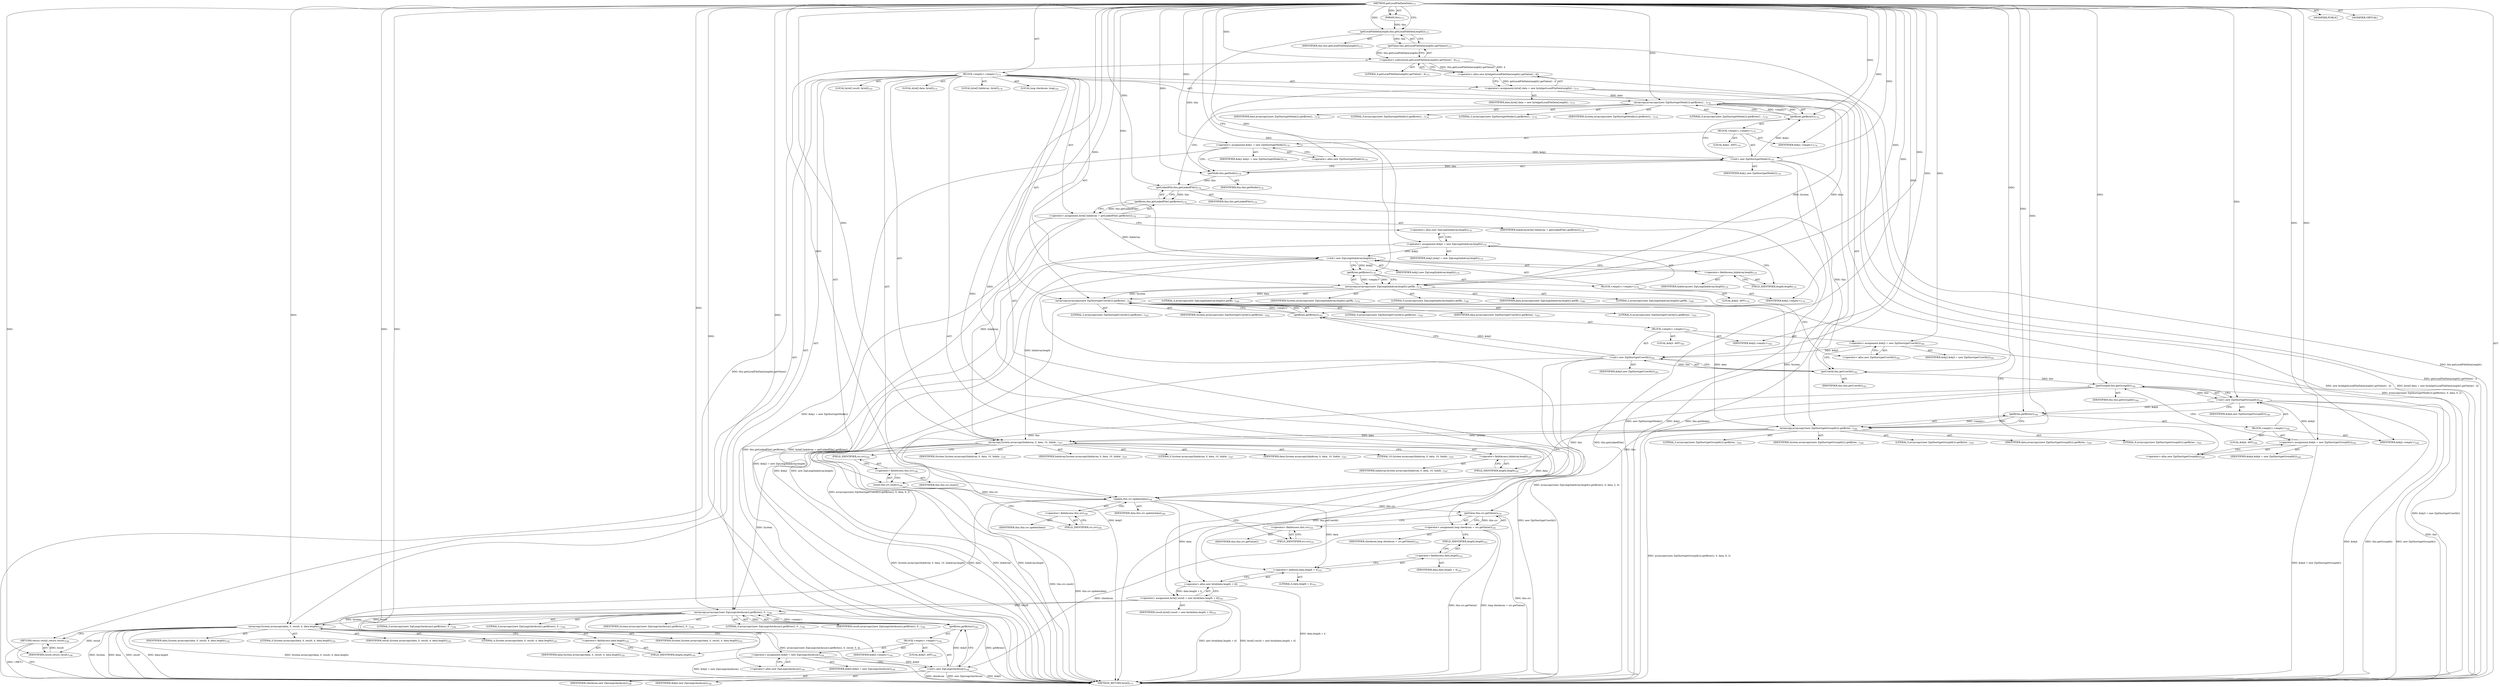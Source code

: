 digraph "getLocalFileDataData" {  
"111669149700" [label = <(METHOD,getLocalFileDataData)<SUB>173</SUB>> ]
"115964116994" [label = <(PARAM,this)<SUB>173</SUB>> ]
"25769803781" [label = <(BLOCK,&lt;empty&gt;,&lt;empty&gt;)<SUB>173</SUB>> ]
"94489280513" [label = <(LOCAL,byte[] data: byte[])<SUB>175</SUB>> ]
"30064771100" [label = <(&lt;operator&gt;.assignment,byte[] data = new byte[getLocalFileDataLength()...)<SUB>175</SUB>> ]
"68719476767" [label = <(IDENTIFIER,data,byte[] data = new byte[getLocalFileDataLength()...)<SUB>175</SUB>> ]
"30064771101" [label = <(&lt;operator&gt;.alloc,new byte[getLocalFileDataLength().getValue() - 4])> ]
"30064771102" [label = <(&lt;operator&gt;.subtraction,getLocalFileDataLength().getValue() - 4)<SUB>175</SUB>> ]
"30064771103" [label = <(getValue,this.getLocalFileDataLength().getValue())<SUB>175</SUB>> ]
"30064771104" [label = <(getLocalFileDataLength,this.getLocalFileDataLength())<SUB>175</SUB>> ]
"68719476738" [label = <(IDENTIFIER,this,this.getLocalFileDataLength())<SUB>175</SUB>> ]
"90194313226" [label = <(LITERAL,4,getLocalFileDataLength().getValue() - 4)<SUB>175</SUB>> ]
"30064771105" [label = <(arraycopy,arraycopy((new ZipShort(getMode())).getBytes(),...)<SUB>176</SUB>> ]
"68719476768" [label = <(IDENTIFIER,System,arraycopy((new ZipShort(getMode())).getBytes(),...)<SUB>176</SUB>> ]
"30064771106" [label = <(getBytes,getBytes())<SUB>176</SUB>> ]
"25769803782" [label = <(BLOCK,&lt;empty&gt;,&lt;empty&gt;)<SUB>176</SUB>> ]
"94489280514" [label = <(LOCAL,$obj1: ANY)<SUB>176</SUB>> ]
"30064771107" [label = <(&lt;operator&gt;.assignment,$obj1 = new ZipShort(getMode()))<SUB>176</SUB>> ]
"68719476769" [label = <(IDENTIFIER,$obj1,$obj1 = new ZipShort(getMode()))<SUB>176</SUB>> ]
"30064771108" [label = <(&lt;operator&gt;.alloc,new ZipShort(getMode()))<SUB>176</SUB>> ]
"30064771109" [label = <(&lt;init&gt;,new ZipShort(getMode()))<SUB>176</SUB>> ]
"68719476770" [label = <(IDENTIFIER,$obj1,new ZipShort(getMode()))<SUB>176</SUB>> ]
"30064771110" [label = <(getMode,this.getMode())<SUB>176</SUB>> ]
"68719476739" [label = <(IDENTIFIER,this,this.getMode())<SUB>176</SUB>> ]
"68719476771" [label = <(IDENTIFIER,$obj1,&lt;empty&gt;)<SUB>176</SUB>> ]
"90194313227" [label = <(LITERAL,0,arraycopy((new ZipShort(getMode())).getBytes(),...)<SUB>176</SUB>> ]
"68719476772" [label = <(IDENTIFIER,data,arraycopy((new ZipShort(getMode())).getBytes(),...)<SUB>176</SUB>> ]
"90194313228" [label = <(LITERAL,0,arraycopy((new ZipShort(getMode())).getBytes(),...)<SUB>176</SUB>> ]
"90194313229" [label = <(LITERAL,2,arraycopy((new ZipShort(getMode())).getBytes(),...)<SUB>176</SUB>> ]
"94489280515" [label = <(LOCAL,byte[] linkArray: byte[])<SUB>178</SUB>> ]
"30064771111" [label = <(&lt;operator&gt;.assignment,byte[] linkArray = getLinkedFile().getBytes())<SUB>178</SUB>> ]
"68719476773" [label = <(IDENTIFIER,linkArray,byte[] linkArray = getLinkedFile().getBytes())<SUB>178</SUB>> ]
"30064771112" [label = <(getBytes,this.getLinkedFile().getBytes())<SUB>178</SUB>> ]
"30064771113" [label = <(getLinkedFile,this.getLinkedFile())<SUB>178</SUB>> ]
"68719476740" [label = <(IDENTIFIER,this,this.getLinkedFile())<SUB>178</SUB>> ]
"30064771114" [label = <(arraycopy,arraycopy((new ZipLong(linkArray.length)).getBy...)<SUB>179</SUB>> ]
"68719476774" [label = <(IDENTIFIER,System,arraycopy((new ZipLong(linkArray.length)).getBy...)<SUB>179</SUB>> ]
"30064771115" [label = <(getBytes,getBytes())<SUB>179</SUB>> ]
"25769803783" [label = <(BLOCK,&lt;empty&gt;,&lt;empty&gt;)<SUB>179</SUB>> ]
"94489280516" [label = <(LOCAL,$obj2: ANY)<SUB>179</SUB>> ]
"30064771116" [label = <(&lt;operator&gt;.assignment,$obj2 = new ZipLong(linkArray.length))<SUB>179</SUB>> ]
"68719476775" [label = <(IDENTIFIER,$obj2,$obj2 = new ZipLong(linkArray.length))<SUB>179</SUB>> ]
"30064771117" [label = <(&lt;operator&gt;.alloc,new ZipLong(linkArray.length))<SUB>179</SUB>> ]
"30064771118" [label = <(&lt;init&gt;,new ZipLong(linkArray.length))<SUB>179</SUB>> ]
"68719476776" [label = <(IDENTIFIER,$obj2,new ZipLong(linkArray.length))<SUB>179</SUB>> ]
"30064771119" [label = <(&lt;operator&gt;.fieldAccess,linkArray.length)<SUB>179</SUB>> ]
"68719476777" [label = <(IDENTIFIER,linkArray,new ZipLong(linkArray.length))<SUB>179</SUB>> ]
"55834574857" [label = <(FIELD_IDENTIFIER,length,length)<SUB>179</SUB>> ]
"68719476778" [label = <(IDENTIFIER,$obj2,&lt;empty&gt;)<SUB>179</SUB>> ]
"90194313230" [label = <(LITERAL,0,arraycopy((new ZipLong(linkArray.length)).getBy...)<SUB>180</SUB>> ]
"68719476779" [label = <(IDENTIFIER,data,arraycopy((new ZipLong(linkArray.length)).getBy...)<SUB>180</SUB>> ]
"90194313231" [label = <(LITERAL,2,arraycopy((new ZipLong(linkArray.length)).getBy...)<SUB>180</SUB>> ]
"90194313232" [label = <(LITERAL,4,arraycopy((new ZipLong(linkArray.length)).getBy...)<SUB>180</SUB>> ]
"30064771120" [label = <(arraycopy,arraycopy((new ZipShort(getUserId())).getBytes(...)<SUB>182</SUB>> ]
"68719476780" [label = <(IDENTIFIER,System,arraycopy((new ZipShort(getUserId())).getBytes(...)<SUB>182</SUB>> ]
"30064771121" [label = <(getBytes,getBytes())<SUB>182</SUB>> ]
"25769803784" [label = <(BLOCK,&lt;empty&gt;,&lt;empty&gt;)<SUB>182</SUB>> ]
"94489280517" [label = <(LOCAL,$obj3: ANY)<SUB>182</SUB>> ]
"30064771122" [label = <(&lt;operator&gt;.assignment,$obj3 = new ZipShort(getUserId()))<SUB>182</SUB>> ]
"68719476781" [label = <(IDENTIFIER,$obj3,$obj3 = new ZipShort(getUserId()))<SUB>182</SUB>> ]
"30064771123" [label = <(&lt;operator&gt;.alloc,new ZipShort(getUserId()))<SUB>182</SUB>> ]
"30064771124" [label = <(&lt;init&gt;,new ZipShort(getUserId()))<SUB>182</SUB>> ]
"68719476782" [label = <(IDENTIFIER,$obj3,new ZipShort(getUserId()))<SUB>182</SUB>> ]
"30064771125" [label = <(getUserId,this.getUserId())<SUB>182</SUB>> ]
"68719476741" [label = <(IDENTIFIER,this,this.getUserId())<SUB>182</SUB>> ]
"68719476783" [label = <(IDENTIFIER,$obj3,&lt;empty&gt;)<SUB>182</SUB>> ]
"90194313233" [label = <(LITERAL,0,arraycopy((new ZipShort(getUserId())).getBytes(...)<SUB>183</SUB>> ]
"68719476784" [label = <(IDENTIFIER,data,arraycopy((new ZipShort(getUserId())).getBytes(...)<SUB>183</SUB>> ]
"90194313234" [label = <(LITERAL,6,arraycopy((new ZipShort(getUserId())).getBytes(...)<SUB>183</SUB>> ]
"90194313235" [label = <(LITERAL,2,arraycopy((new ZipShort(getUserId())).getBytes(...)<SUB>183</SUB>> ]
"30064771126" [label = <(arraycopy,arraycopy((new ZipShort(getGroupId())).getBytes...)<SUB>184</SUB>> ]
"68719476785" [label = <(IDENTIFIER,System,arraycopy((new ZipShort(getGroupId())).getBytes...)<SUB>184</SUB>> ]
"30064771127" [label = <(getBytes,getBytes())<SUB>184</SUB>> ]
"25769803785" [label = <(BLOCK,&lt;empty&gt;,&lt;empty&gt;)<SUB>184</SUB>> ]
"94489280518" [label = <(LOCAL,$obj4: ANY)<SUB>184</SUB>> ]
"30064771128" [label = <(&lt;operator&gt;.assignment,$obj4 = new ZipShort(getGroupId()))<SUB>184</SUB>> ]
"68719476786" [label = <(IDENTIFIER,$obj4,$obj4 = new ZipShort(getGroupId()))<SUB>184</SUB>> ]
"30064771129" [label = <(&lt;operator&gt;.alloc,new ZipShort(getGroupId()))<SUB>184</SUB>> ]
"30064771130" [label = <(&lt;init&gt;,new ZipShort(getGroupId()))<SUB>184</SUB>> ]
"68719476787" [label = <(IDENTIFIER,$obj4,new ZipShort(getGroupId()))<SUB>184</SUB>> ]
"30064771131" [label = <(getGroupId,this.getGroupId())<SUB>184</SUB>> ]
"68719476742" [label = <(IDENTIFIER,this,this.getGroupId())<SUB>184</SUB>> ]
"68719476788" [label = <(IDENTIFIER,$obj4,&lt;empty&gt;)<SUB>184</SUB>> ]
"90194313236" [label = <(LITERAL,0,arraycopy((new ZipShort(getGroupId())).getBytes...)<SUB>185</SUB>> ]
"68719476789" [label = <(IDENTIFIER,data,arraycopy((new ZipShort(getGroupId())).getBytes...)<SUB>185</SUB>> ]
"90194313237" [label = <(LITERAL,8,arraycopy((new ZipShort(getGroupId())).getBytes...)<SUB>185</SUB>> ]
"90194313238" [label = <(LITERAL,2,arraycopy((new ZipShort(getGroupId())).getBytes...)<SUB>185</SUB>> ]
"30064771132" [label = <(arraycopy,System.arraycopy(linkArray, 0, data, 10, linkAr...)<SUB>187</SUB>> ]
"68719476790" [label = <(IDENTIFIER,System,System.arraycopy(linkArray, 0, data, 10, linkAr...)<SUB>187</SUB>> ]
"68719476791" [label = <(IDENTIFIER,linkArray,System.arraycopy(linkArray, 0, data, 10, linkAr...)<SUB>187</SUB>> ]
"90194313239" [label = <(LITERAL,0,System.arraycopy(linkArray, 0, data, 10, linkAr...)<SUB>187</SUB>> ]
"68719476792" [label = <(IDENTIFIER,data,System.arraycopy(linkArray, 0, data, 10, linkAr...)<SUB>187</SUB>> ]
"90194313240" [label = <(LITERAL,10,System.arraycopy(linkArray, 0, data, 10, linkAr...)<SUB>187</SUB>> ]
"30064771133" [label = <(&lt;operator&gt;.fieldAccess,linkArray.length)<SUB>187</SUB>> ]
"68719476793" [label = <(IDENTIFIER,linkArray,System.arraycopy(linkArray, 0, data, 10, linkAr...)<SUB>187</SUB>> ]
"55834574858" [label = <(FIELD_IDENTIFIER,length,length)<SUB>187</SUB>> ]
"30064771134" [label = <(reset,this.crc.reset())<SUB>189</SUB>> ]
"30064771135" [label = <(&lt;operator&gt;.fieldAccess,this.crc)<SUB>189</SUB>> ]
"68719476794" [label = <(IDENTIFIER,this,this.crc.reset())> ]
"55834574859" [label = <(FIELD_IDENTIFIER,crc,crc)<SUB>189</SUB>> ]
"30064771136" [label = <(update,this.crc.update(data))<SUB>190</SUB>> ]
"30064771137" [label = <(&lt;operator&gt;.fieldAccess,this.crc)<SUB>190</SUB>> ]
"68719476795" [label = <(IDENTIFIER,this,this.crc.update(data))> ]
"55834574860" [label = <(FIELD_IDENTIFIER,crc,crc)<SUB>190</SUB>> ]
"68719476796" [label = <(IDENTIFIER,data,this.crc.update(data))<SUB>190</SUB>> ]
"94489280519" [label = <(LOCAL,long checksum: long)<SUB>191</SUB>> ]
"30064771138" [label = <(&lt;operator&gt;.assignment,long checksum = crc.getValue())<SUB>191</SUB>> ]
"68719476797" [label = <(IDENTIFIER,checksum,long checksum = crc.getValue())<SUB>191</SUB>> ]
"30064771139" [label = <(getValue,this.crc.getValue())<SUB>191</SUB>> ]
"30064771140" [label = <(&lt;operator&gt;.fieldAccess,this.crc)<SUB>191</SUB>> ]
"68719476798" [label = <(IDENTIFIER,this,this.crc.getValue())> ]
"55834574861" [label = <(FIELD_IDENTIFIER,crc,crc)<SUB>191</SUB>> ]
"94489280520" [label = <(LOCAL,byte[] result: byte[])<SUB>193</SUB>> ]
"30064771141" [label = <(&lt;operator&gt;.assignment,byte[] result = new byte[data.length + 4])<SUB>193</SUB>> ]
"68719476799" [label = <(IDENTIFIER,result,byte[] result = new byte[data.length + 4])<SUB>193</SUB>> ]
"30064771142" [label = <(&lt;operator&gt;.alloc,new byte[data.length + 4])> ]
"30064771143" [label = <(&lt;operator&gt;.addition,data.length + 4)<SUB>193</SUB>> ]
"30064771144" [label = <(&lt;operator&gt;.fieldAccess,data.length)<SUB>193</SUB>> ]
"68719476800" [label = <(IDENTIFIER,data,data.length + 4)<SUB>193</SUB>> ]
"55834574862" [label = <(FIELD_IDENTIFIER,length,length)<SUB>193</SUB>> ]
"90194313241" [label = <(LITERAL,4,data.length + 4)<SUB>193</SUB>> ]
"30064771145" [label = <(arraycopy,arraycopy((new ZipLong(checksum)).getBytes(), 0...)<SUB>194</SUB>> ]
"68719476801" [label = <(IDENTIFIER,System,arraycopy((new ZipLong(checksum)).getBytes(), 0...)<SUB>194</SUB>> ]
"30064771146" [label = <(getBytes,getBytes())<SUB>194</SUB>> ]
"25769803786" [label = <(BLOCK,&lt;empty&gt;,&lt;empty&gt;)<SUB>194</SUB>> ]
"94489280521" [label = <(LOCAL,$obj5: ANY)<SUB>194</SUB>> ]
"30064771147" [label = <(&lt;operator&gt;.assignment,$obj5 = new ZipLong(checksum))<SUB>194</SUB>> ]
"68719476802" [label = <(IDENTIFIER,$obj5,$obj5 = new ZipLong(checksum))<SUB>194</SUB>> ]
"30064771148" [label = <(&lt;operator&gt;.alloc,new ZipLong(checksum))<SUB>194</SUB>> ]
"30064771149" [label = <(&lt;init&gt;,new ZipLong(checksum))<SUB>194</SUB>> ]
"68719476803" [label = <(IDENTIFIER,$obj5,new ZipLong(checksum))<SUB>194</SUB>> ]
"68719476804" [label = <(IDENTIFIER,checksum,new ZipLong(checksum))<SUB>194</SUB>> ]
"68719476805" [label = <(IDENTIFIER,$obj5,&lt;empty&gt;)<SUB>194</SUB>> ]
"90194313242" [label = <(LITERAL,0,arraycopy((new ZipLong(checksum)).getBytes(), 0...)<SUB>194</SUB>> ]
"68719476806" [label = <(IDENTIFIER,result,arraycopy((new ZipLong(checksum)).getBytes(), 0...)<SUB>194</SUB>> ]
"90194313243" [label = <(LITERAL,0,arraycopy((new ZipLong(checksum)).getBytes(), 0...)<SUB>194</SUB>> ]
"90194313244" [label = <(LITERAL,4,arraycopy((new ZipLong(checksum)).getBytes(), 0...)<SUB>194</SUB>> ]
"30064771150" [label = <(arraycopy,System.arraycopy(data, 0, result, 4, data.length))<SUB>195</SUB>> ]
"68719476807" [label = <(IDENTIFIER,System,System.arraycopy(data, 0, result, 4, data.length))<SUB>195</SUB>> ]
"68719476808" [label = <(IDENTIFIER,data,System.arraycopy(data, 0, result, 4, data.length))<SUB>195</SUB>> ]
"90194313245" [label = <(LITERAL,0,System.arraycopy(data, 0, result, 4, data.length))<SUB>195</SUB>> ]
"68719476809" [label = <(IDENTIFIER,result,System.arraycopy(data, 0, result, 4, data.length))<SUB>195</SUB>> ]
"90194313246" [label = <(LITERAL,4,System.arraycopy(data, 0, result, 4, data.length))<SUB>195</SUB>> ]
"30064771151" [label = <(&lt;operator&gt;.fieldAccess,data.length)<SUB>195</SUB>> ]
"68719476810" [label = <(IDENTIFIER,data,System.arraycopy(data, 0, result, 4, data.length))<SUB>195</SUB>> ]
"55834574863" [label = <(FIELD_IDENTIFIER,length,length)<SUB>195</SUB>> ]
"146028888067" [label = <(RETURN,return result;,return result;)<SUB>196</SUB>> ]
"68719476811" [label = <(IDENTIFIER,result,return result;)<SUB>196</SUB>> ]
"133143986192" [label = <(MODIFIER,PUBLIC)> ]
"133143986193" [label = <(MODIFIER,VIRTUAL)> ]
"128849018884" [label = <(METHOD_RETURN,byte[])<SUB>173</SUB>> ]
  "111669149700" -> "115964116994"  [ label = "AST: "] 
  "111669149700" -> "25769803781"  [ label = "AST: "] 
  "111669149700" -> "133143986192"  [ label = "AST: "] 
  "111669149700" -> "133143986193"  [ label = "AST: "] 
  "111669149700" -> "128849018884"  [ label = "AST: "] 
  "25769803781" -> "94489280513"  [ label = "AST: "] 
  "25769803781" -> "30064771100"  [ label = "AST: "] 
  "25769803781" -> "30064771105"  [ label = "AST: "] 
  "25769803781" -> "94489280515"  [ label = "AST: "] 
  "25769803781" -> "30064771111"  [ label = "AST: "] 
  "25769803781" -> "30064771114"  [ label = "AST: "] 
  "25769803781" -> "30064771120"  [ label = "AST: "] 
  "25769803781" -> "30064771126"  [ label = "AST: "] 
  "25769803781" -> "30064771132"  [ label = "AST: "] 
  "25769803781" -> "30064771134"  [ label = "AST: "] 
  "25769803781" -> "30064771136"  [ label = "AST: "] 
  "25769803781" -> "94489280519"  [ label = "AST: "] 
  "25769803781" -> "30064771138"  [ label = "AST: "] 
  "25769803781" -> "94489280520"  [ label = "AST: "] 
  "25769803781" -> "30064771141"  [ label = "AST: "] 
  "25769803781" -> "30064771145"  [ label = "AST: "] 
  "25769803781" -> "30064771150"  [ label = "AST: "] 
  "25769803781" -> "146028888067"  [ label = "AST: "] 
  "30064771100" -> "68719476767"  [ label = "AST: "] 
  "30064771100" -> "30064771101"  [ label = "AST: "] 
  "30064771101" -> "30064771102"  [ label = "AST: "] 
  "30064771102" -> "30064771103"  [ label = "AST: "] 
  "30064771102" -> "90194313226"  [ label = "AST: "] 
  "30064771103" -> "30064771104"  [ label = "AST: "] 
  "30064771104" -> "68719476738"  [ label = "AST: "] 
  "30064771105" -> "68719476768"  [ label = "AST: "] 
  "30064771105" -> "30064771106"  [ label = "AST: "] 
  "30064771105" -> "90194313227"  [ label = "AST: "] 
  "30064771105" -> "68719476772"  [ label = "AST: "] 
  "30064771105" -> "90194313228"  [ label = "AST: "] 
  "30064771105" -> "90194313229"  [ label = "AST: "] 
  "30064771106" -> "25769803782"  [ label = "AST: "] 
  "25769803782" -> "94489280514"  [ label = "AST: "] 
  "25769803782" -> "30064771107"  [ label = "AST: "] 
  "25769803782" -> "30064771109"  [ label = "AST: "] 
  "25769803782" -> "68719476771"  [ label = "AST: "] 
  "30064771107" -> "68719476769"  [ label = "AST: "] 
  "30064771107" -> "30064771108"  [ label = "AST: "] 
  "30064771109" -> "68719476770"  [ label = "AST: "] 
  "30064771109" -> "30064771110"  [ label = "AST: "] 
  "30064771110" -> "68719476739"  [ label = "AST: "] 
  "30064771111" -> "68719476773"  [ label = "AST: "] 
  "30064771111" -> "30064771112"  [ label = "AST: "] 
  "30064771112" -> "30064771113"  [ label = "AST: "] 
  "30064771113" -> "68719476740"  [ label = "AST: "] 
  "30064771114" -> "68719476774"  [ label = "AST: "] 
  "30064771114" -> "30064771115"  [ label = "AST: "] 
  "30064771114" -> "90194313230"  [ label = "AST: "] 
  "30064771114" -> "68719476779"  [ label = "AST: "] 
  "30064771114" -> "90194313231"  [ label = "AST: "] 
  "30064771114" -> "90194313232"  [ label = "AST: "] 
  "30064771115" -> "25769803783"  [ label = "AST: "] 
  "25769803783" -> "94489280516"  [ label = "AST: "] 
  "25769803783" -> "30064771116"  [ label = "AST: "] 
  "25769803783" -> "30064771118"  [ label = "AST: "] 
  "25769803783" -> "68719476778"  [ label = "AST: "] 
  "30064771116" -> "68719476775"  [ label = "AST: "] 
  "30064771116" -> "30064771117"  [ label = "AST: "] 
  "30064771118" -> "68719476776"  [ label = "AST: "] 
  "30064771118" -> "30064771119"  [ label = "AST: "] 
  "30064771119" -> "68719476777"  [ label = "AST: "] 
  "30064771119" -> "55834574857"  [ label = "AST: "] 
  "30064771120" -> "68719476780"  [ label = "AST: "] 
  "30064771120" -> "30064771121"  [ label = "AST: "] 
  "30064771120" -> "90194313233"  [ label = "AST: "] 
  "30064771120" -> "68719476784"  [ label = "AST: "] 
  "30064771120" -> "90194313234"  [ label = "AST: "] 
  "30064771120" -> "90194313235"  [ label = "AST: "] 
  "30064771121" -> "25769803784"  [ label = "AST: "] 
  "25769803784" -> "94489280517"  [ label = "AST: "] 
  "25769803784" -> "30064771122"  [ label = "AST: "] 
  "25769803784" -> "30064771124"  [ label = "AST: "] 
  "25769803784" -> "68719476783"  [ label = "AST: "] 
  "30064771122" -> "68719476781"  [ label = "AST: "] 
  "30064771122" -> "30064771123"  [ label = "AST: "] 
  "30064771124" -> "68719476782"  [ label = "AST: "] 
  "30064771124" -> "30064771125"  [ label = "AST: "] 
  "30064771125" -> "68719476741"  [ label = "AST: "] 
  "30064771126" -> "68719476785"  [ label = "AST: "] 
  "30064771126" -> "30064771127"  [ label = "AST: "] 
  "30064771126" -> "90194313236"  [ label = "AST: "] 
  "30064771126" -> "68719476789"  [ label = "AST: "] 
  "30064771126" -> "90194313237"  [ label = "AST: "] 
  "30064771126" -> "90194313238"  [ label = "AST: "] 
  "30064771127" -> "25769803785"  [ label = "AST: "] 
  "25769803785" -> "94489280518"  [ label = "AST: "] 
  "25769803785" -> "30064771128"  [ label = "AST: "] 
  "25769803785" -> "30064771130"  [ label = "AST: "] 
  "25769803785" -> "68719476788"  [ label = "AST: "] 
  "30064771128" -> "68719476786"  [ label = "AST: "] 
  "30064771128" -> "30064771129"  [ label = "AST: "] 
  "30064771130" -> "68719476787"  [ label = "AST: "] 
  "30064771130" -> "30064771131"  [ label = "AST: "] 
  "30064771131" -> "68719476742"  [ label = "AST: "] 
  "30064771132" -> "68719476790"  [ label = "AST: "] 
  "30064771132" -> "68719476791"  [ label = "AST: "] 
  "30064771132" -> "90194313239"  [ label = "AST: "] 
  "30064771132" -> "68719476792"  [ label = "AST: "] 
  "30064771132" -> "90194313240"  [ label = "AST: "] 
  "30064771132" -> "30064771133"  [ label = "AST: "] 
  "30064771133" -> "68719476793"  [ label = "AST: "] 
  "30064771133" -> "55834574858"  [ label = "AST: "] 
  "30064771134" -> "30064771135"  [ label = "AST: "] 
  "30064771135" -> "68719476794"  [ label = "AST: "] 
  "30064771135" -> "55834574859"  [ label = "AST: "] 
  "30064771136" -> "30064771137"  [ label = "AST: "] 
  "30064771136" -> "68719476796"  [ label = "AST: "] 
  "30064771137" -> "68719476795"  [ label = "AST: "] 
  "30064771137" -> "55834574860"  [ label = "AST: "] 
  "30064771138" -> "68719476797"  [ label = "AST: "] 
  "30064771138" -> "30064771139"  [ label = "AST: "] 
  "30064771139" -> "30064771140"  [ label = "AST: "] 
  "30064771140" -> "68719476798"  [ label = "AST: "] 
  "30064771140" -> "55834574861"  [ label = "AST: "] 
  "30064771141" -> "68719476799"  [ label = "AST: "] 
  "30064771141" -> "30064771142"  [ label = "AST: "] 
  "30064771142" -> "30064771143"  [ label = "AST: "] 
  "30064771143" -> "30064771144"  [ label = "AST: "] 
  "30064771143" -> "90194313241"  [ label = "AST: "] 
  "30064771144" -> "68719476800"  [ label = "AST: "] 
  "30064771144" -> "55834574862"  [ label = "AST: "] 
  "30064771145" -> "68719476801"  [ label = "AST: "] 
  "30064771145" -> "30064771146"  [ label = "AST: "] 
  "30064771145" -> "90194313242"  [ label = "AST: "] 
  "30064771145" -> "68719476806"  [ label = "AST: "] 
  "30064771145" -> "90194313243"  [ label = "AST: "] 
  "30064771145" -> "90194313244"  [ label = "AST: "] 
  "30064771146" -> "25769803786"  [ label = "AST: "] 
  "25769803786" -> "94489280521"  [ label = "AST: "] 
  "25769803786" -> "30064771147"  [ label = "AST: "] 
  "25769803786" -> "30064771149"  [ label = "AST: "] 
  "25769803786" -> "68719476805"  [ label = "AST: "] 
  "30064771147" -> "68719476802"  [ label = "AST: "] 
  "30064771147" -> "30064771148"  [ label = "AST: "] 
  "30064771149" -> "68719476803"  [ label = "AST: "] 
  "30064771149" -> "68719476804"  [ label = "AST: "] 
  "30064771150" -> "68719476807"  [ label = "AST: "] 
  "30064771150" -> "68719476808"  [ label = "AST: "] 
  "30064771150" -> "90194313245"  [ label = "AST: "] 
  "30064771150" -> "68719476809"  [ label = "AST: "] 
  "30064771150" -> "90194313246"  [ label = "AST: "] 
  "30064771150" -> "30064771151"  [ label = "AST: "] 
  "30064771151" -> "68719476810"  [ label = "AST: "] 
  "30064771151" -> "55834574863"  [ label = "AST: "] 
  "146028888067" -> "68719476811"  [ label = "AST: "] 
  "30064771100" -> "30064771108"  [ label = "CFG: "] 
  "30064771105" -> "30064771113"  [ label = "CFG: "] 
  "30064771111" -> "30064771117"  [ label = "CFG: "] 
  "30064771114" -> "30064771123"  [ label = "CFG: "] 
  "30064771120" -> "30064771129"  [ label = "CFG: "] 
  "30064771126" -> "55834574858"  [ label = "CFG: "] 
  "30064771132" -> "55834574859"  [ label = "CFG: "] 
  "30064771134" -> "55834574860"  [ label = "CFG: "] 
  "30064771136" -> "55834574861"  [ label = "CFG: "] 
  "30064771138" -> "55834574862"  [ label = "CFG: "] 
  "30064771141" -> "30064771148"  [ label = "CFG: "] 
  "30064771145" -> "55834574863"  [ label = "CFG: "] 
  "30064771150" -> "146028888067"  [ label = "CFG: "] 
  "146028888067" -> "128849018884"  [ label = "CFG: "] 
  "30064771101" -> "30064771100"  [ label = "CFG: "] 
  "30064771106" -> "30064771105"  [ label = "CFG: "] 
  "30064771112" -> "30064771111"  [ label = "CFG: "] 
  "30064771115" -> "30064771114"  [ label = "CFG: "] 
  "30064771121" -> "30064771120"  [ label = "CFG: "] 
  "30064771127" -> "30064771126"  [ label = "CFG: "] 
  "30064771133" -> "30064771132"  [ label = "CFG: "] 
  "30064771135" -> "30064771134"  [ label = "CFG: "] 
  "30064771137" -> "30064771136"  [ label = "CFG: "] 
  "30064771139" -> "30064771138"  [ label = "CFG: "] 
  "30064771142" -> "30064771141"  [ label = "CFG: "] 
  "30064771146" -> "30064771145"  [ label = "CFG: "] 
  "30064771151" -> "30064771150"  [ label = "CFG: "] 
  "30064771102" -> "30064771101"  [ label = "CFG: "] 
  "30064771113" -> "30064771112"  [ label = "CFG: "] 
  "55834574858" -> "30064771133"  [ label = "CFG: "] 
  "55834574859" -> "30064771135"  [ label = "CFG: "] 
  "55834574860" -> "30064771137"  [ label = "CFG: "] 
  "30064771140" -> "30064771139"  [ label = "CFG: "] 
  "30064771143" -> "30064771142"  [ label = "CFG: "] 
  "55834574863" -> "30064771151"  [ label = "CFG: "] 
  "30064771103" -> "30064771102"  [ label = "CFG: "] 
  "30064771107" -> "30064771110"  [ label = "CFG: "] 
  "30064771109" -> "30064771106"  [ label = "CFG: "] 
  "30064771116" -> "55834574857"  [ label = "CFG: "] 
  "30064771118" -> "30064771115"  [ label = "CFG: "] 
  "30064771122" -> "30064771125"  [ label = "CFG: "] 
  "30064771124" -> "30064771121"  [ label = "CFG: "] 
  "30064771128" -> "30064771131"  [ label = "CFG: "] 
  "30064771130" -> "30064771127"  [ label = "CFG: "] 
  "55834574861" -> "30064771140"  [ label = "CFG: "] 
  "30064771144" -> "30064771143"  [ label = "CFG: "] 
  "30064771147" -> "30064771149"  [ label = "CFG: "] 
  "30064771149" -> "30064771146"  [ label = "CFG: "] 
  "30064771104" -> "30064771103"  [ label = "CFG: "] 
  "30064771108" -> "30064771107"  [ label = "CFG: "] 
  "30064771110" -> "30064771109"  [ label = "CFG: "] 
  "30064771117" -> "30064771116"  [ label = "CFG: "] 
  "30064771119" -> "30064771118"  [ label = "CFG: "] 
  "30064771123" -> "30064771122"  [ label = "CFG: "] 
  "30064771125" -> "30064771124"  [ label = "CFG: "] 
  "30064771129" -> "30064771128"  [ label = "CFG: "] 
  "30064771131" -> "30064771130"  [ label = "CFG: "] 
  "55834574862" -> "30064771144"  [ label = "CFG: "] 
  "30064771148" -> "30064771147"  [ label = "CFG: "] 
  "55834574857" -> "30064771119"  [ label = "CFG: "] 
  "111669149700" -> "30064771104"  [ label = "CFG: "] 
  "146028888067" -> "128849018884"  [ label = "DDG: &lt;RET&gt;"] 
  "30064771103" -> "128849018884"  [ label = "DDG: this.getLocalFileDataLength()"] 
  "30064771102" -> "128849018884"  [ label = "DDG: this.getLocalFileDataLength().getValue()"] 
  "30064771101" -> "128849018884"  [ label = "DDG: getLocalFileDataLength().getValue() - 4"] 
  "30064771100" -> "128849018884"  [ label = "DDG: new byte[getLocalFileDataLength().getValue() - 4]"] 
  "30064771100" -> "128849018884"  [ label = "DDG: byte[] data = new byte[getLocalFileDataLength().getValue() - 4]"] 
  "30064771107" -> "128849018884"  [ label = "DDG: $obj1 = new ZipShort(getMode())"] 
  "30064771109" -> "128849018884"  [ label = "DDG: $obj1"] 
  "30064771109" -> "128849018884"  [ label = "DDG: this.getMode()"] 
  "30064771109" -> "128849018884"  [ label = "DDG: new ZipShort(getMode())"] 
  "30064771105" -> "128849018884"  [ label = "DDG: arraycopy((new ZipShort(getMode())).getBytes(), 0, data, 0, 2)"] 
  "30064771112" -> "128849018884"  [ label = "DDG: this.getLinkedFile()"] 
  "30064771111" -> "128849018884"  [ label = "DDG: this.getLinkedFile().getBytes()"] 
  "30064771111" -> "128849018884"  [ label = "DDG: byte[] linkArray = getLinkedFile().getBytes()"] 
  "30064771116" -> "128849018884"  [ label = "DDG: $obj2 = new ZipLong(linkArray.length)"] 
  "30064771118" -> "128849018884"  [ label = "DDG: $obj2"] 
  "30064771118" -> "128849018884"  [ label = "DDG: new ZipLong(linkArray.length)"] 
  "30064771114" -> "128849018884"  [ label = "DDG: arraycopy((new ZipLong(linkArray.length)).getBytes(), 0, data, 2, 4)"] 
  "30064771122" -> "128849018884"  [ label = "DDG: $obj3 = new ZipShort(getUserId())"] 
  "30064771124" -> "128849018884"  [ label = "DDG: $obj3"] 
  "30064771124" -> "128849018884"  [ label = "DDG: this.getUserId()"] 
  "30064771124" -> "128849018884"  [ label = "DDG: new ZipShort(getUserId())"] 
  "30064771120" -> "128849018884"  [ label = "DDG: arraycopy((new ZipShort(getUserId())).getBytes(), 0, data, 6, 2)"] 
  "30064771128" -> "128849018884"  [ label = "DDG: $obj4 = new ZipShort(getGroupId())"] 
  "30064771130" -> "128849018884"  [ label = "DDG: $obj4"] 
  "30064771131" -> "128849018884"  [ label = "DDG: this"] 
  "30064771130" -> "128849018884"  [ label = "DDG: this.getGroupId()"] 
  "30064771130" -> "128849018884"  [ label = "DDG: new ZipShort(getGroupId())"] 
  "30064771126" -> "128849018884"  [ label = "DDG: arraycopy((new ZipShort(getGroupId())).getBytes(), 0, data, 8, 2)"] 
  "30064771132" -> "128849018884"  [ label = "DDG: linkArray"] 
  "30064771132" -> "128849018884"  [ label = "DDG: linkArray.length"] 
  "30064771132" -> "128849018884"  [ label = "DDG: System.arraycopy(linkArray, 0, data, 10, linkArray.length)"] 
  "30064771134" -> "128849018884"  [ label = "DDG: this.crc.reset()"] 
  "30064771136" -> "128849018884"  [ label = "DDG: this.crc.update(data)"] 
  "30064771139" -> "128849018884"  [ label = "DDG: this.crc"] 
  "30064771138" -> "128849018884"  [ label = "DDG: this.crc.getValue()"] 
  "30064771138" -> "128849018884"  [ label = "DDG: long checksum = crc.getValue()"] 
  "30064771142" -> "128849018884"  [ label = "DDG: data.length + 4"] 
  "30064771141" -> "128849018884"  [ label = "DDG: new byte[data.length + 4]"] 
  "30064771141" -> "128849018884"  [ label = "DDG: byte[] result = new byte[data.length + 4]"] 
  "30064771147" -> "128849018884"  [ label = "DDG: $obj5 = new ZipLong(checksum)"] 
  "30064771149" -> "128849018884"  [ label = "DDG: $obj5"] 
  "30064771149" -> "128849018884"  [ label = "DDG: checksum"] 
  "30064771149" -> "128849018884"  [ label = "DDG: new ZipLong(checksum)"] 
  "30064771145" -> "128849018884"  [ label = "DDG: getBytes()"] 
  "30064771145" -> "128849018884"  [ label = "DDG: arraycopy((new ZipLong(checksum)).getBytes(), 0, result, 0, 4)"] 
  "30064771150" -> "128849018884"  [ label = "DDG: System"] 
  "30064771150" -> "128849018884"  [ label = "DDG: data"] 
  "30064771150" -> "128849018884"  [ label = "DDG: result"] 
  "30064771150" -> "128849018884"  [ label = "DDG: data.length"] 
  "30064771150" -> "128849018884"  [ label = "DDG: System.arraycopy(data, 0, result, 4, data.length)"] 
  "111669149700" -> "115964116994"  [ label = "DDG: "] 
  "30064771101" -> "30064771100"  [ label = "DDG: getLocalFileDataLength().getValue() - 4"] 
  "30064771112" -> "30064771111"  [ label = "DDG: this.getLinkedFile()"] 
  "30064771139" -> "30064771138"  [ label = "DDG: this.crc"] 
  "30064771142" -> "30064771141"  [ label = "DDG: data.length + 4"] 
  "68719476811" -> "146028888067"  [ label = "DDG: result"] 
  "111669149700" -> "30064771105"  [ label = "DDG: "] 
  "30064771106" -> "30064771105"  [ label = "DDG: &lt;empty&gt;"] 
  "30064771106" -> "30064771105"  [ label = "DDG: "] 
  "30064771100" -> "30064771105"  [ label = "DDG: data"] 
  "30064771105" -> "30064771114"  [ label = "DDG: System"] 
  "111669149700" -> "30064771114"  [ label = "DDG: "] 
  "30064771115" -> "30064771114"  [ label = "DDG: &lt;empty&gt;"] 
  "30064771115" -> "30064771114"  [ label = "DDG: "] 
  "30064771105" -> "30064771114"  [ label = "DDG: data"] 
  "30064771114" -> "30064771120"  [ label = "DDG: System"] 
  "111669149700" -> "30064771120"  [ label = "DDG: "] 
  "30064771121" -> "30064771120"  [ label = "DDG: &lt;empty&gt;"] 
  "30064771121" -> "30064771120"  [ label = "DDG: "] 
  "30064771114" -> "30064771120"  [ label = "DDG: data"] 
  "30064771120" -> "30064771126"  [ label = "DDG: System"] 
  "111669149700" -> "30064771126"  [ label = "DDG: "] 
  "30064771127" -> "30064771126"  [ label = "DDG: &lt;empty&gt;"] 
  "30064771127" -> "30064771126"  [ label = "DDG: "] 
  "30064771120" -> "30064771126"  [ label = "DDG: data"] 
  "30064771126" -> "30064771132"  [ label = "DDG: System"] 
  "111669149700" -> "30064771132"  [ label = "DDG: "] 
  "30064771111" -> "30064771132"  [ label = "DDG: linkArray"] 
  "30064771118" -> "30064771132"  [ label = "DDG: linkArray.length"] 
  "30064771126" -> "30064771132"  [ label = "DDG: data"] 
  "30064771131" -> "30064771134"  [ label = "DDG: this"] 
  "30064771131" -> "30064771136"  [ label = "DDG: this"] 
  "30064771134" -> "30064771136"  [ label = "DDG: this.crc"] 
  "30064771132" -> "30064771136"  [ label = "DDG: data"] 
  "111669149700" -> "30064771136"  [ label = "DDG: "] 
  "30064771132" -> "30064771145"  [ label = "DDG: System"] 
  "111669149700" -> "30064771145"  [ label = "DDG: "] 
  "30064771146" -> "30064771145"  [ label = "DDG: &lt;empty&gt;"] 
  "30064771146" -> "30064771145"  [ label = "DDG: "] 
  "30064771141" -> "30064771145"  [ label = "DDG: result"] 
  "30064771145" -> "30064771150"  [ label = "DDG: System"] 
  "111669149700" -> "30064771150"  [ label = "DDG: "] 
  "30064771136" -> "30064771150"  [ label = "DDG: data"] 
  "30064771145" -> "30064771150"  [ label = "DDG: result"] 
  "30064771150" -> "68719476811"  [ label = "DDG: result"] 
  "111669149700" -> "68719476811"  [ label = "DDG: "] 
  "30064771102" -> "30064771101"  [ label = "DDG: this.getLocalFileDataLength().getValue()"] 
  "30064771102" -> "30064771101"  [ label = "DDG: 4"] 
  "30064771109" -> "30064771106"  [ label = "DDG: $obj1"] 
  "111669149700" -> "30064771106"  [ label = "DDG: "] 
  "30064771113" -> "30064771112"  [ label = "DDG: this"] 
  "30064771118" -> "30064771115"  [ label = "DDG: $obj2"] 
  "111669149700" -> "30064771115"  [ label = "DDG: "] 
  "30064771124" -> "30064771121"  [ label = "DDG: $obj3"] 
  "111669149700" -> "30064771121"  [ label = "DDG: "] 
  "30064771130" -> "30064771127"  [ label = "DDG: $obj4"] 
  "111669149700" -> "30064771127"  [ label = "DDG: "] 
  "30064771131" -> "30064771139"  [ label = "DDG: this"] 
  "30064771136" -> "30064771139"  [ label = "DDG: this.crc"] 
  "30064771136" -> "30064771142"  [ label = "DDG: data"] 
  "111669149700" -> "30064771142"  [ label = "DDG: "] 
  "30064771149" -> "30064771146"  [ label = "DDG: $obj5"] 
  "111669149700" -> "30064771146"  [ label = "DDG: "] 
  "30064771103" -> "30064771102"  [ label = "DDG: this.getLocalFileDataLength()"] 
  "111669149700" -> "30064771102"  [ label = "DDG: "] 
  "111669149700" -> "30064771107"  [ label = "DDG: "] 
  "111669149700" -> "68719476771"  [ label = "DDG: "] 
  "30064771110" -> "30064771113"  [ label = "DDG: this"] 
  "111669149700" -> "30064771113"  [ label = "DDG: "] 
  "111669149700" -> "30064771116"  [ label = "DDG: "] 
  "111669149700" -> "68719476778"  [ label = "DDG: "] 
  "111669149700" -> "30064771122"  [ label = "DDG: "] 
  "111669149700" -> "68719476783"  [ label = "DDG: "] 
  "111669149700" -> "30064771128"  [ label = "DDG: "] 
  "111669149700" -> "68719476788"  [ label = "DDG: "] 
  "30064771136" -> "30064771143"  [ label = "DDG: data"] 
  "111669149700" -> "30064771143"  [ label = "DDG: "] 
  "111669149700" -> "30064771147"  [ label = "DDG: "] 
  "111669149700" -> "68719476805"  [ label = "DDG: "] 
  "30064771104" -> "30064771103"  [ label = "DDG: this"] 
  "30064771107" -> "30064771109"  [ label = "DDG: $obj1"] 
  "111669149700" -> "30064771109"  [ label = "DDG: "] 
  "30064771110" -> "30064771109"  [ label = "DDG: this"] 
  "30064771116" -> "30064771118"  [ label = "DDG: $obj2"] 
  "111669149700" -> "30064771118"  [ label = "DDG: "] 
  "30064771111" -> "30064771118"  [ label = "DDG: linkArray"] 
  "30064771122" -> "30064771124"  [ label = "DDG: $obj3"] 
  "111669149700" -> "30064771124"  [ label = "DDG: "] 
  "30064771125" -> "30064771124"  [ label = "DDG: this"] 
  "30064771128" -> "30064771130"  [ label = "DDG: $obj4"] 
  "111669149700" -> "30064771130"  [ label = "DDG: "] 
  "30064771131" -> "30064771130"  [ label = "DDG: this"] 
  "30064771147" -> "30064771149"  [ label = "DDG: $obj5"] 
  "111669149700" -> "30064771149"  [ label = "DDG: "] 
  "30064771138" -> "30064771149"  [ label = "DDG: checksum"] 
  "115964116994" -> "30064771104"  [ label = "DDG: this"] 
  "111669149700" -> "30064771104"  [ label = "DDG: "] 
  "30064771104" -> "30064771110"  [ label = "DDG: this"] 
  "111669149700" -> "30064771110"  [ label = "DDG: "] 
  "30064771113" -> "30064771125"  [ label = "DDG: this"] 
  "111669149700" -> "30064771125"  [ label = "DDG: "] 
  "30064771125" -> "30064771131"  [ label = "DDG: this"] 
  "111669149700" -> "30064771131"  [ label = "DDG: "] 
}
